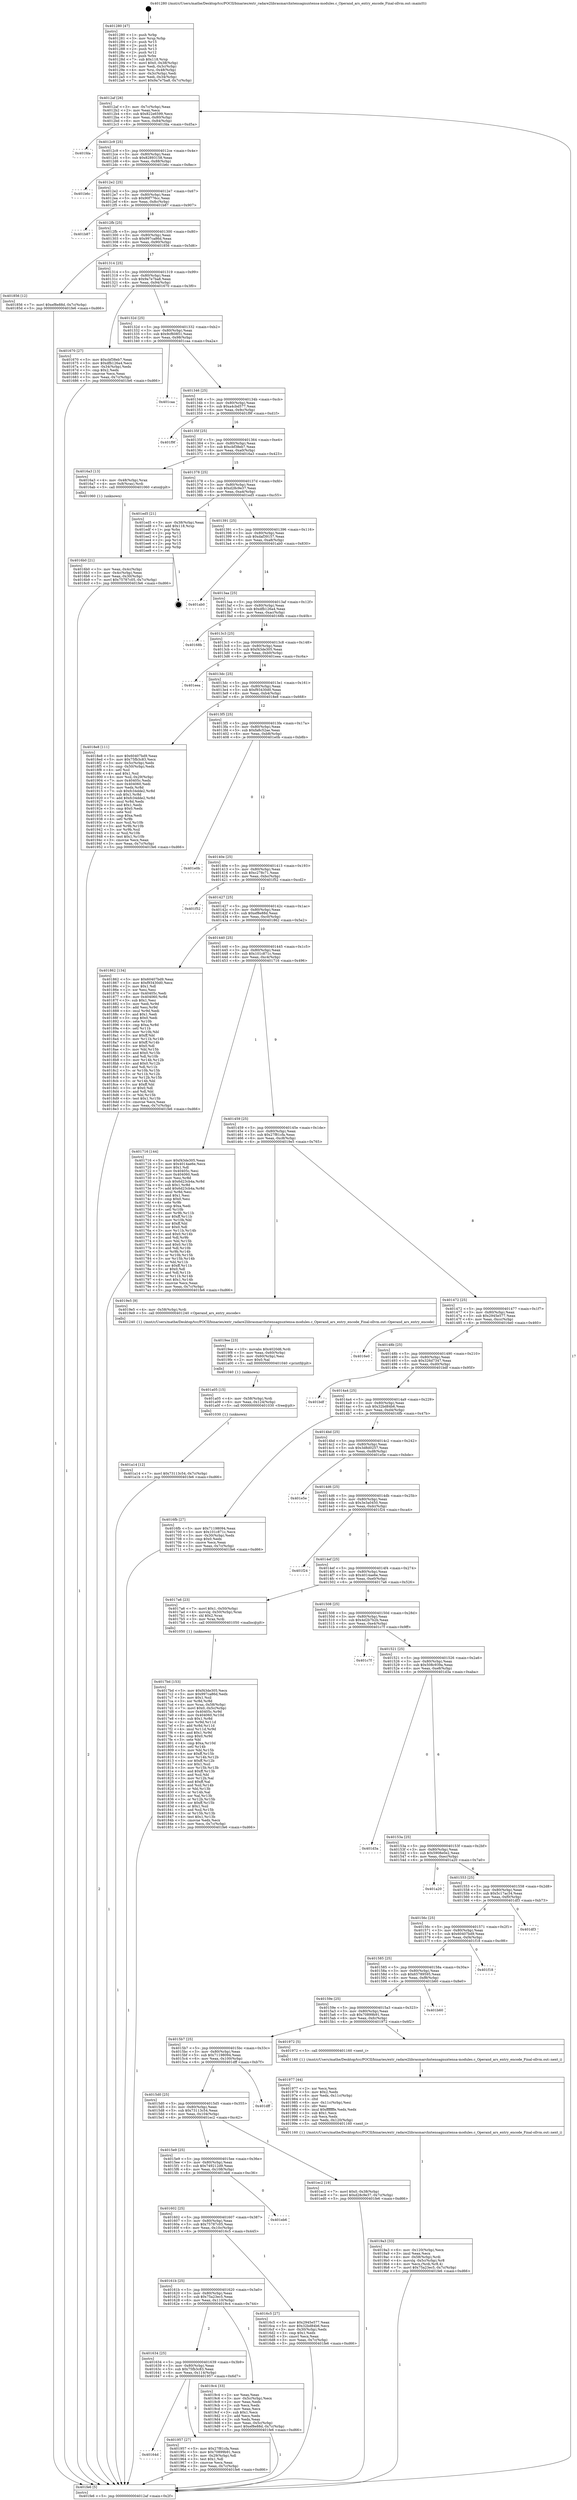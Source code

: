 digraph "0x401280" {
  label = "0x401280 (/mnt/c/Users/mathe/Desktop/tcc/POCII/binaries/extr_radare2librasmarchxtensagnuxtensa-modules.c_Operand_ars_entry_encode_Final-ollvm.out::main(0))"
  labelloc = "t"
  node[shape=record]

  Entry [label="",width=0.3,height=0.3,shape=circle,fillcolor=black,style=filled]
  "0x4012af" [label="{
     0x4012af [26]\l
     | [instrs]\l
     &nbsp;&nbsp;0x4012af \<+3\>: mov -0x7c(%rbp),%eax\l
     &nbsp;&nbsp;0x4012b2 \<+2\>: mov %eax,%ecx\l
     &nbsp;&nbsp;0x4012b4 \<+6\>: sub $0x822e6599,%ecx\l
     &nbsp;&nbsp;0x4012ba \<+3\>: mov %eax,-0x80(%rbp)\l
     &nbsp;&nbsp;0x4012bd \<+6\>: mov %ecx,-0x84(%rbp)\l
     &nbsp;&nbsp;0x4012c3 \<+6\>: je 0000000000401fda \<main+0xd5a\>\l
  }"]
  "0x401fda" [label="{
     0x401fda\l
  }", style=dashed]
  "0x4012c9" [label="{
     0x4012c9 [25]\l
     | [instrs]\l
     &nbsp;&nbsp;0x4012c9 \<+5\>: jmp 00000000004012ce \<main+0x4e\>\l
     &nbsp;&nbsp;0x4012ce \<+3\>: mov -0x80(%rbp),%eax\l
     &nbsp;&nbsp;0x4012d1 \<+5\>: sub $0x82893158,%eax\l
     &nbsp;&nbsp;0x4012d6 \<+6\>: mov %eax,-0x88(%rbp)\l
     &nbsp;&nbsp;0x4012dc \<+6\>: je 0000000000401b6c \<main+0x8ec\>\l
  }"]
  Exit [label="",width=0.3,height=0.3,shape=circle,fillcolor=black,style=filled,peripheries=2]
  "0x401b6c" [label="{
     0x401b6c\l
  }", style=dashed]
  "0x4012e2" [label="{
     0x4012e2 [25]\l
     | [instrs]\l
     &nbsp;&nbsp;0x4012e2 \<+5\>: jmp 00000000004012e7 \<main+0x67\>\l
     &nbsp;&nbsp;0x4012e7 \<+3\>: mov -0x80(%rbp),%eax\l
     &nbsp;&nbsp;0x4012ea \<+5\>: sub $0x90f776cc,%eax\l
     &nbsp;&nbsp;0x4012ef \<+6\>: mov %eax,-0x8c(%rbp)\l
     &nbsp;&nbsp;0x4012f5 \<+6\>: je 0000000000401b87 \<main+0x907\>\l
  }"]
  "0x401a14" [label="{
     0x401a14 [12]\l
     | [instrs]\l
     &nbsp;&nbsp;0x401a14 \<+7\>: movl $0x73113c54,-0x7c(%rbp)\l
     &nbsp;&nbsp;0x401a1b \<+5\>: jmp 0000000000401fe6 \<main+0xd66\>\l
  }"]
  "0x401b87" [label="{
     0x401b87\l
  }", style=dashed]
  "0x4012fb" [label="{
     0x4012fb [25]\l
     | [instrs]\l
     &nbsp;&nbsp;0x4012fb \<+5\>: jmp 0000000000401300 \<main+0x80\>\l
     &nbsp;&nbsp;0x401300 \<+3\>: mov -0x80(%rbp),%eax\l
     &nbsp;&nbsp;0x401303 \<+5\>: sub $0x997ca86d,%eax\l
     &nbsp;&nbsp;0x401308 \<+6\>: mov %eax,-0x90(%rbp)\l
     &nbsp;&nbsp;0x40130e \<+6\>: je 0000000000401856 \<main+0x5d6\>\l
  }"]
  "0x401a05" [label="{
     0x401a05 [15]\l
     | [instrs]\l
     &nbsp;&nbsp;0x401a05 \<+4\>: mov -0x58(%rbp),%rdi\l
     &nbsp;&nbsp;0x401a09 \<+6\>: mov %eax,-0x124(%rbp)\l
     &nbsp;&nbsp;0x401a0f \<+5\>: call 0000000000401030 \<free@plt\>\l
     | [calls]\l
     &nbsp;&nbsp;0x401030 \{1\} (unknown)\l
  }"]
  "0x401856" [label="{
     0x401856 [12]\l
     | [instrs]\l
     &nbsp;&nbsp;0x401856 \<+7\>: movl $0xef8e88d,-0x7c(%rbp)\l
     &nbsp;&nbsp;0x40185d \<+5\>: jmp 0000000000401fe6 \<main+0xd66\>\l
  }"]
  "0x401314" [label="{
     0x401314 [25]\l
     | [instrs]\l
     &nbsp;&nbsp;0x401314 \<+5\>: jmp 0000000000401319 \<main+0x99\>\l
     &nbsp;&nbsp;0x401319 \<+3\>: mov -0x80(%rbp),%eax\l
     &nbsp;&nbsp;0x40131c \<+5\>: sub $0x9a7e7ba8,%eax\l
     &nbsp;&nbsp;0x401321 \<+6\>: mov %eax,-0x94(%rbp)\l
     &nbsp;&nbsp;0x401327 \<+6\>: je 0000000000401670 \<main+0x3f0\>\l
  }"]
  "0x4019ee" [label="{
     0x4019ee [23]\l
     | [instrs]\l
     &nbsp;&nbsp;0x4019ee \<+10\>: movabs $0x4020d6,%rdi\l
     &nbsp;&nbsp;0x4019f8 \<+3\>: mov %eax,-0x60(%rbp)\l
     &nbsp;&nbsp;0x4019fb \<+3\>: mov -0x60(%rbp),%esi\l
     &nbsp;&nbsp;0x4019fe \<+2\>: mov $0x0,%al\l
     &nbsp;&nbsp;0x401a00 \<+5\>: call 0000000000401040 \<printf@plt\>\l
     | [calls]\l
     &nbsp;&nbsp;0x401040 \{1\} (unknown)\l
  }"]
  "0x401670" [label="{
     0x401670 [27]\l
     | [instrs]\l
     &nbsp;&nbsp;0x401670 \<+5\>: mov $0xcbf38eb7,%eax\l
     &nbsp;&nbsp;0x401675 \<+5\>: mov $0xdfb126a4,%ecx\l
     &nbsp;&nbsp;0x40167a \<+3\>: mov -0x34(%rbp),%edx\l
     &nbsp;&nbsp;0x40167d \<+3\>: cmp $0x2,%edx\l
     &nbsp;&nbsp;0x401680 \<+3\>: cmovne %ecx,%eax\l
     &nbsp;&nbsp;0x401683 \<+3\>: mov %eax,-0x7c(%rbp)\l
     &nbsp;&nbsp;0x401686 \<+5\>: jmp 0000000000401fe6 \<main+0xd66\>\l
  }"]
  "0x40132d" [label="{
     0x40132d [25]\l
     | [instrs]\l
     &nbsp;&nbsp;0x40132d \<+5\>: jmp 0000000000401332 \<main+0xb2\>\l
     &nbsp;&nbsp;0x401332 \<+3\>: mov -0x80(%rbp),%eax\l
     &nbsp;&nbsp;0x401335 \<+5\>: sub $0x9cf60851,%eax\l
     &nbsp;&nbsp;0x40133a \<+6\>: mov %eax,-0x98(%rbp)\l
     &nbsp;&nbsp;0x401340 \<+6\>: je 0000000000401caa \<main+0xa2a\>\l
  }"]
  "0x401fe6" [label="{
     0x401fe6 [5]\l
     | [instrs]\l
     &nbsp;&nbsp;0x401fe6 \<+5\>: jmp 00000000004012af \<main+0x2f\>\l
  }"]
  "0x401280" [label="{
     0x401280 [47]\l
     | [instrs]\l
     &nbsp;&nbsp;0x401280 \<+1\>: push %rbp\l
     &nbsp;&nbsp;0x401281 \<+3\>: mov %rsp,%rbp\l
     &nbsp;&nbsp;0x401284 \<+2\>: push %r15\l
     &nbsp;&nbsp;0x401286 \<+2\>: push %r14\l
     &nbsp;&nbsp;0x401288 \<+2\>: push %r13\l
     &nbsp;&nbsp;0x40128a \<+2\>: push %r12\l
     &nbsp;&nbsp;0x40128c \<+1\>: push %rbx\l
     &nbsp;&nbsp;0x40128d \<+7\>: sub $0x118,%rsp\l
     &nbsp;&nbsp;0x401294 \<+7\>: movl $0x0,-0x38(%rbp)\l
     &nbsp;&nbsp;0x40129b \<+3\>: mov %edi,-0x3c(%rbp)\l
     &nbsp;&nbsp;0x40129e \<+4\>: mov %rsi,-0x48(%rbp)\l
     &nbsp;&nbsp;0x4012a2 \<+3\>: mov -0x3c(%rbp),%edi\l
     &nbsp;&nbsp;0x4012a5 \<+3\>: mov %edi,-0x34(%rbp)\l
     &nbsp;&nbsp;0x4012a8 \<+7\>: movl $0x9a7e7ba8,-0x7c(%rbp)\l
  }"]
  "0x4019a3" [label="{
     0x4019a3 [33]\l
     | [instrs]\l
     &nbsp;&nbsp;0x4019a3 \<+6\>: mov -0x120(%rbp),%ecx\l
     &nbsp;&nbsp;0x4019a9 \<+3\>: imul %eax,%ecx\l
     &nbsp;&nbsp;0x4019ac \<+4\>: mov -0x58(%rbp),%rdi\l
     &nbsp;&nbsp;0x4019b0 \<+4\>: movslq -0x5c(%rbp),%r8\l
     &nbsp;&nbsp;0x4019b4 \<+4\>: mov %ecx,(%rdi,%r8,4)\l
     &nbsp;&nbsp;0x4019b8 \<+7\>: movl $0x75a23ec5,-0x7c(%rbp)\l
     &nbsp;&nbsp;0x4019bf \<+5\>: jmp 0000000000401fe6 \<main+0xd66\>\l
  }"]
  "0x401caa" [label="{
     0x401caa\l
  }", style=dashed]
  "0x401346" [label="{
     0x401346 [25]\l
     | [instrs]\l
     &nbsp;&nbsp;0x401346 \<+5\>: jmp 000000000040134b \<main+0xcb\>\l
     &nbsp;&nbsp;0x40134b \<+3\>: mov -0x80(%rbp),%eax\l
     &nbsp;&nbsp;0x40134e \<+5\>: sub $0xa4cbd577,%eax\l
     &nbsp;&nbsp;0x401353 \<+6\>: mov %eax,-0x9c(%rbp)\l
     &nbsp;&nbsp;0x401359 \<+6\>: je 0000000000401f9f \<main+0xd1f\>\l
  }"]
  "0x401977" [label="{
     0x401977 [44]\l
     | [instrs]\l
     &nbsp;&nbsp;0x401977 \<+2\>: xor %ecx,%ecx\l
     &nbsp;&nbsp;0x401979 \<+5\>: mov $0x2,%edx\l
     &nbsp;&nbsp;0x40197e \<+6\>: mov %edx,-0x11c(%rbp)\l
     &nbsp;&nbsp;0x401984 \<+1\>: cltd\l
     &nbsp;&nbsp;0x401985 \<+6\>: mov -0x11c(%rbp),%esi\l
     &nbsp;&nbsp;0x40198b \<+2\>: idiv %esi\l
     &nbsp;&nbsp;0x40198d \<+6\>: imul $0xfffffffe,%edx,%edx\l
     &nbsp;&nbsp;0x401993 \<+3\>: sub $0x1,%ecx\l
     &nbsp;&nbsp;0x401996 \<+2\>: sub %ecx,%edx\l
     &nbsp;&nbsp;0x401998 \<+6\>: mov %edx,-0x120(%rbp)\l
     &nbsp;&nbsp;0x40199e \<+5\>: call 0000000000401160 \<next_i\>\l
     | [calls]\l
     &nbsp;&nbsp;0x401160 \{1\} (/mnt/c/Users/mathe/Desktop/tcc/POCII/binaries/extr_radare2librasmarchxtensagnuxtensa-modules.c_Operand_ars_entry_encode_Final-ollvm.out::next_i)\l
  }"]
  "0x401f9f" [label="{
     0x401f9f\l
  }", style=dashed]
  "0x40135f" [label="{
     0x40135f [25]\l
     | [instrs]\l
     &nbsp;&nbsp;0x40135f \<+5\>: jmp 0000000000401364 \<main+0xe4\>\l
     &nbsp;&nbsp;0x401364 \<+3\>: mov -0x80(%rbp),%eax\l
     &nbsp;&nbsp;0x401367 \<+5\>: sub $0xcbf38eb7,%eax\l
     &nbsp;&nbsp;0x40136c \<+6\>: mov %eax,-0xa0(%rbp)\l
     &nbsp;&nbsp;0x401372 \<+6\>: je 00000000004016a3 \<main+0x423\>\l
  }"]
  "0x40164d" [label="{
     0x40164d\l
  }", style=dashed]
  "0x4016a3" [label="{
     0x4016a3 [13]\l
     | [instrs]\l
     &nbsp;&nbsp;0x4016a3 \<+4\>: mov -0x48(%rbp),%rax\l
     &nbsp;&nbsp;0x4016a7 \<+4\>: mov 0x8(%rax),%rdi\l
     &nbsp;&nbsp;0x4016ab \<+5\>: call 0000000000401060 \<atoi@plt\>\l
     | [calls]\l
     &nbsp;&nbsp;0x401060 \{1\} (unknown)\l
  }"]
  "0x401378" [label="{
     0x401378 [25]\l
     | [instrs]\l
     &nbsp;&nbsp;0x401378 \<+5\>: jmp 000000000040137d \<main+0xfd\>\l
     &nbsp;&nbsp;0x40137d \<+3\>: mov -0x80(%rbp),%eax\l
     &nbsp;&nbsp;0x401380 \<+5\>: sub $0xd28c9e37,%eax\l
     &nbsp;&nbsp;0x401385 \<+6\>: mov %eax,-0xa4(%rbp)\l
     &nbsp;&nbsp;0x40138b \<+6\>: je 0000000000401ed5 \<main+0xc55\>\l
  }"]
  "0x4016b0" [label="{
     0x4016b0 [21]\l
     | [instrs]\l
     &nbsp;&nbsp;0x4016b0 \<+3\>: mov %eax,-0x4c(%rbp)\l
     &nbsp;&nbsp;0x4016b3 \<+3\>: mov -0x4c(%rbp),%eax\l
     &nbsp;&nbsp;0x4016b6 \<+3\>: mov %eax,-0x30(%rbp)\l
     &nbsp;&nbsp;0x4016b9 \<+7\>: movl $0x75787c05,-0x7c(%rbp)\l
     &nbsp;&nbsp;0x4016c0 \<+5\>: jmp 0000000000401fe6 \<main+0xd66\>\l
  }"]
  "0x401957" [label="{
     0x401957 [27]\l
     | [instrs]\l
     &nbsp;&nbsp;0x401957 \<+5\>: mov $0x27f81cfa,%eax\l
     &nbsp;&nbsp;0x40195c \<+5\>: mov $0x70899b91,%ecx\l
     &nbsp;&nbsp;0x401961 \<+3\>: mov -0x29(%rbp),%dl\l
     &nbsp;&nbsp;0x401964 \<+3\>: test $0x1,%dl\l
     &nbsp;&nbsp;0x401967 \<+3\>: cmovne %ecx,%eax\l
     &nbsp;&nbsp;0x40196a \<+3\>: mov %eax,-0x7c(%rbp)\l
     &nbsp;&nbsp;0x40196d \<+5\>: jmp 0000000000401fe6 \<main+0xd66\>\l
  }"]
  "0x401ed5" [label="{
     0x401ed5 [21]\l
     | [instrs]\l
     &nbsp;&nbsp;0x401ed5 \<+3\>: mov -0x38(%rbp),%eax\l
     &nbsp;&nbsp;0x401ed8 \<+7\>: add $0x118,%rsp\l
     &nbsp;&nbsp;0x401edf \<+1\>: pop %rbx\l
     &nbsp;&nbsp;0x401ee0 \<+2\>: pop %r12\l
     &nbsp;&nbsp;0x401ee2 \<+2\>: pop %r13\l
     &nbsp;&nbsp;0x401ee4 \<+2\>: pop %r14\l
     &nbsp;&nbsp;0x401ee6 \<+2\>: pop %r15\l
     &nbsp;&nbsp;0x401ee8 \<+1\>: pop %rbp\l
     &nbsp;&nbsp;0x401ee9 \<+1\>: ret\l
  }"]
  "0x401391" [label="{
     0x401391 [25]\l
     | [instrs]\l
     &nbsp;&nbsp;0x401391 \<+5\>: jmp 0000000000401396 \<main+0x116\>\l
     &nbsp;&nbsp;0x401396 \<+3\>: mov -0x80(%rbp),%eax\l
     &nbsp;&nbsp;0x401399 \<+5\>: sub $0xdaf39157,%eax\l
     &nbsp;&nbsp;0x40139e \<+6\>: mov %eax,-0xa8(%rbp)\l
     &nbsp;&nbsp;0x4013a4 \<+6\>: je 0000000000401ab0 \<main+0x830\>\l
  }"]
  "0x401634" [label="{
     0x401634 [25]\l
     | [instrs]\l
     &nbsp;&nbsp;0x401634 \<+5\>: jmp 0000000000401639 \<main+0x3b9\>\l
     &nbsp;&nbsp;0x401639 \<+3\>: mov -0x80(%rbp),%eax\l
     &nbsp;&nbsp;0x40163c \<+5\>: sub $0x75fb3c83,%eax\l
     &nbsp;&nbsp;0x401641 \<+6\>: mov %eax,-0x114(%rbp)\l
     &nbsp;&nbsp;0x401647 \<+6\>: je 0000000000401957 \<main+0x6d7\>\l
  }"]
  "0x401ab0" [label="{
     0x401ab0\l
  }", style=dashed]
  "0x4013aa" [label="{
     0x4013aa [25]\l
     | [instrs]\l
     &nbsp;&nbsp;0x4013aa \<+5\>: jmp 00000000004013af \<main+0x12f\>\l
     &nbsp;&nbsp;0x4013af \<+3\>: mov -0x80(%rbp),%eax\l
     &nbsp;&nbsp;0x4013b2 \<+5\>: sub $0xdfb126a4,%eax\l
     &nbsp;&nbsp;0x4013b7 \<+6\>: mov %eax,-0xac(%rbp)\l
     &nbsp;&nbsp;0x4013bd \<+6\>: je 000000000040168b \<main+0x40b\>\l
  }"]
  "0x4019c4" [label="{
     0x4019c4 [33]\l
     | [instrs]\l
     &nbsp;&nbsp;0x4019c4 \<+2\>: xor %eax,%eax\l
     &nbsp;&nbsp;0x4019c6 \<+3\>: mov -0x5c(%rbp),%ecx\l
     &nbsp;&nbsp;0x4019c9 \<+2\>: mov %eax,%edx\l
     &nbsp;&nbsp;0x4019cb \<+2\>: sub %ecx,%edx\l
     &nbsp;&nbsp;0x4019cd \<+2\>: mov %eax,%ecx\l
     &nbsp;&nbsp;0x4019cf \<+3\>: sub $0x1,%ecx\l
     &nbsp;&nbsp;0x4019d2 \<+2\>: add %ecx,%edx\l
     &nbsp;&nbsp;0x4019d4 \<+2\>: sub %edx,%eax\l
     &nbsp;&nbsp;0x4019d6 \<+3\>: mov %eax,-0x5c(%rbp)\l
     &nbsp;&nbsp;0x4019d9 \<+7\>: movl $0xef8e88d,-0x7c(%rbp)\l
     &nbsp;&nbsp;0x4019e0 \<+5\>: jmp 0000000000401fe6 \<main+0xd66\>\l
  }"]
  "0x40168b" [label="{
     0x40168b\l
  }", style=dashed]
  "0x4013c3" [label="{
     0x4013c3 [25]\l
     | [instrs]\l
     &nbsp;&nbsp;0x4013c3 \<+5\>: jmp 00000000004013c8 \<main+0x148\>\l
     &nbsp;&nbsp;0x4013c8 \<+3\>: mov -0x80(%rbp),%eax\l
     &nbsp;&nbsp;0x4013cb \<+5\>: sub $0xf43de305,%eax\l
     &nbsp;&nbsp;0x4013d0 \<+6\>: mov %eax,-0xb0(%rbp)\l
     &nbsp;&nbsp;0x4013d6 \<+6\>: je 0000000000401eea \<main+0xc6a\>\l
  }"]
  "0x4017bd" [label="{
     0x4017bd [153]\l
     | [instrs]\l
     &nbsp;&nbsp;0x4017bd \<+5\>: mov $0xf43de305,%ecx\l
     &nbsp;&nbsp;0x4017c2 \<+5\>: mov $0x997ca86d,%edx\l
     &nbsp;&nbsp;0x4017c7 \<+3\>: mov $0x1,%sil\l
     &nbsp;&nbsp;0x4017ca \<+3\>: xor %r8d,%r8d\l
     &nbsp;&nbsp;0x4017cd \<+4\>: mov %rax,-0x58(%rbp)\l
     &nbsp;&nbsp;0x4017d1 \<+7\>: movl $0x0,-0x5c(%rbp)\l
     &nbsp;&nbsp;0x4017d8 \<+8\>: mov 0x40405c,%r9d\l
     &nbsp;&nbsp;0x4017e0 \<+8\>: mov 0x404060,%r10d\l
     &nbsp;&nbsp;0x4017e8 \<+4\>: sub $0x1,%r8d\l
     &nbsp;&nbsp;0x4017ec \<+3\>: mov %r9d,%r11d\l
     &nbsp;&nbsp;0x4017ef \<+3\>: add %r8d,%r11d\l
     &nbsp;&nbsp;0x4017f2 \<+4\>: imul %r11d,%r9d\l
     &nbsp;&nbsp;0x4017f6 \<+4\>: and $0x1,%r9d\l
     &nbsp;&nbsp;0x4017fa \<+4\>: cmp $0x0,%r9d\l
     &nbsp;&nbsp;0x4017fe \<+3\>: sete %bl\l
     &nbsp;&nbsp;0x401801 \<+4\>: cmp $0xa,%r10d\l
     &nbsp;&nbsp;0x401805 \<+4\>: setl %r14b\l
     &nbsp;&nbsp;0x401809 \<+3\>: mov %bl,%r15b\l
     &nbsp;&nbsp;0x40180c \<+4\>: xor $0xff,%r15b\l
     &nbsp;&nbsp;0x401810 \<+3\>: mov %r14b,%r12b\l
     &nbsp;&nbsp;0x401813 \<+4\>: xor $0xff,%r12b\l
     &nbsp;&nbsp;0x401817 \<+4\>: xor $0x1,%sil\l
     &nbsp;&nbsp;0x40181b \<+3\>: mov %r15b,%r13b\l
     &nbsp;&nbsp;0x40181e \<+4\>: and $0xff,%r13b\l
     &nbsp;&nbsp;0x401822 \<+3\>: and %sil,%bl\l
     &nbsp;&nbsp;0x401825 \<+3\>: mov %r12b,%al\l
     &nbsp;&nbsp;0x401828 \<+2\>: and $0xff,%al\l
     &nbsp;&nbsp;0x40182a \<+3\>: and %sil,%r14b\l
     &nbsp;&nbsp;0x40182d \<+3\>: or %bl,%r13b\l
     &nbsp;&nbsp;0x401830 \<+3\>: or %r14b,%al\l
     &nbsp;&nbsp;0x401833 \<+3\>: xor %al,%r13b\l
     &nbsp;&nbsp;0x401836 \<+3\>: or %r12b,%r15b\l
     &nbsp;&nbsp;0x401839 \<+4\>: xor $0xff,%r15b\l
     &nbsp;&nbsp;0x40183d \<+4\>: or $0x1,%sil\l
     &nbsp;&nbsp;0x401841 \<+3\>: and %sil,%r15b\l
     &nbsp;&nbsp;0x401844 \<+3\>: or %r15b,%r13b\l
     &nbsp;&nbsp;0x401847 \<+4\>: test $0x1,%r13b\l
     &nbsp;&nbsp;0x40184b \<+3\>: cmovne %edx,%ecx\l
     &nbsp;&nbsp;0x40184e \<+3\>: mov %ecx,-0x7c(%rbp)\l
     &nbsp;&nbsp;0x401851 \<+5\>: jmp 0000000000401fe6 \<main+0xd66\>\l
  }"]
  "0x401eea" [label="{
     0x401eea\l
  }", style=dashed]
  "0x4013dc" [label="{
     0x4013dc [25]\l
     | [instrs]\l
     &nbsp;&nbsp;0x4013dc \<+5\>: jmp 00000000004013e1 \<main+0x161\>\l
     &nbsp;&nbsp;0x4013e1 \<+3\>: mov -0x80(%rbp),%eax\l
     &nbsp;&nbsp;0x4013e4 \<+5\>: sub $0xf93430d0,%eax\l
     &nbsp;&nbsp;0x4013e9 \<+6\>: mov %eax,-0xb4(%rbp)\l
     &nbsp;&nbsp;0x4013ef \<+6\>: je 00000000004018e8 \<main+0x668\>\l
  }"]
  "0x40161b" [label="{
     0x40161b [25]\l
     | [instrs]\l
     &nbsp;&nbsp;0x40161b \<+5\>: jmp 0000000000401620 \<main+0x3a0\>\l
     &nbsp;&nbsp;0x401620 \<+3\>: mov -0x80(%rbp),%eax\l
     &nbsp;&nbsp;0x401623 \<+5\>: sub $0x75a23ec5,%eax\l
     &nbsp;&nbsp;0x401628 \<+6\>: mov %eax,-0x110(%rbp)\l
     &nbsp;&nbsp;0x40162e \<+6\>: je 00000000004019c4 \<main+0x744\>\l
  }"]
  "0x4018e8" [label="{
     0x4018e8 [111]\l
     | [instrs]\l
     &nbsp;&nbsp;0x4018e8 \<+5\>: mov $0x60407bd9,%eax\l
     &nbsp;&nbsp;0x4018ed \<+5\>: mov $0x75fb3c83,%ecx\l
     &nbsp;&nbsp;0x4018f2 \<+3\>: mov -0x5c(%rbp),%edx\l
     &nbsp;&nbsp;0x4018f5 \<+3\>: cmp -0x50(%rbp),%edx\l
     &nbsp;&nbsp;0x4018f8 \<+4\>: setl %sil\l
     &nbsp;&nbsp;0x4018fc \<+4\>: and $0x1,%sil\l
     &nbsp;&nbsp;0x401900 \<+4\>: mov %sil,-0x29(%rbp)\l
     &nbsp;&nbsp;0x401904 \<+7\>: mov 0x40405c,%edx\l
     &nbsp;&nbsp;0x40190b \<+7\>: mov 0x404060,%edi\l
     &nbsp;&nbsp;0x401912 \<+3\>: mov %edx,%r8d\l
     &nbsp;&nbsp;0x401915 \<+7\>: sub $0xfc34dde2,%r8d\l
     &nbsp;&nbsp;0x40191c \<+4\>: sub $0x1,%r8d\l
     &nbsp;&nbsp;0x401920 \<+7\>: add $0xfc34dde2,%r8d\l
     &nbsp;&nbsp;0x401927 \<+4\>: imul %r8d,%edx\l
     &nbsp;&nbsp;0x40192b \<+3\>: and $0x1,%edx\l
     &nbsp;&nbsp;0x40192e \<+3\>: cmp $0x0,%edx\l
     &nbsp;&nbsp;0x401931 \<+4\>: sete %sil\l
     &nbsp;&nbsp;0x401935 \<+3\>: cmp $0xa,%edi\l
     &nbsp;&nbsp;0x401938 \<+4\>: setl %r9b\l
     &nbsp;&nbsp;0x40193c \<+3\>: mov %sil,%r10b\l
     &nbsp;&nbsp;0x40193f \<+3\>: and %r9b,%r10b\l
     &nbsp;&nbsp;0x401942 \<+3\>: xor %r9b,%sil\l
     &nbsp;&nbsp;0x401945 \<+3\>: or %sil,%r10b\l
     &nbsp;&nbsp;0x401948 \<+4\>: test $0x1,%r10b\l
     &nbsp;&nbsp;0x40194c \<+3\>: cmovne %ecx,%eax\l
     &nbsp;&nbsp;0x40194f \<+3\>: mov %eax,-0x7c(%rbp)\l
     &nbsp;&nbsp;0x401952 \<+5\>: jmp 0000000000401fe6 \<main+0xd66\>\l
  }"]
  "0x4013f5" [label="{
     0x4013f5 [25]\l
     | [instrs]\l
     &nbsp;&nbsp;0x4013f5 \<+5\>: jmp 00000000004013fa \<main+0x17a\>\l
     &nbsp;&nbsp;0x4013fa \<+3\>: mov -0x80(%rbp),%eax\l
     &nbsp;&nbsp;0x4013fd \<+5\>: sub $0xfa8c52ae,%eax\l
     &nbsp;&nbsp;0x401402 \<+6\>: mov %eax,-0xb8(%rbp)\l
     &nbsp;&nbsp;0x401408 \<+6\>: je 0000000000401e0b \<main+0xb8b\>\l
  }"]
  "0x4016c5" [label="{
     0x4016c5 [27]\l
     | [instrs]\l
     &nbsp;&nbsp;0x4016c5 \<+5\>: mov $0x2945e577,%eax\l
     &nbsp;&nbsp;0x4016ca \<+5\>: mov $0x32bd84b6,%ecx\l
     &nbsp;&nbsp;0x4016cf \<+3\>: mov -0x30(%rbp),%edx\l
     &nbsp;&nbsp;0x4016d2 \<+3\>: cmp $0x1,%edx\l
     &nbsp;&nbsp;0x4016d5 \<+3\>: cmovl %ecx,%eax\l
     &nbsp;&nbsp;0x4016d8 \<+3\>: mov %eax,-0x7c(%rbp)\l
     &nbsp;&nbsp;0x4016db \<+5\>: jmp 0000000000401fe6 \<main+0xd66\>\l
  }"]
  "0x401e0b" [label="{
     0x401e0b\l
  }", style=dashed]
  "0x40140e" [label="{
     0x40140e [25]\l
     | [instrs]\l
     &nbsp;&nbsp;0x40140e \<+5\>: jmp 0000000000401413 \<main+0x193\>\l
     &nbsp;&nbsp;0x401413 \<+3\>: mov -0x80(%rbp),%eax\l
     &nbsp;&nbsp;0x401416 \<+5\>: sub $0xc278c71,%eax\l
     &nbsp;&nbsp;0x40141b \<+6\>: mov %eax,-0xbc(%rbp)\l
     &nbsp;&nbsp;0x401421 \<+6\>: je 0000000000401f52 \<main+0xcd2\>\l
  }"]
  "0x401602" [label="{
     0x401602 [25]\l
     | [instrs]\l
     &nbsp;&nbsp;0x401602 \<+5\>: jmp 0000000000401607 \<main+0x387\>\l
     &nbsp;&nbsp;0x401607 \<+3\>: mov -0x80(%rbp),%eax\l
     &nbsp;&nbsp;0x40160a \<+5\>: sub $0x75787c05,%eax\l
     &nbsp;&nbsp;0x40160f \<+6\>: mov %eax,-0x10c(%rbp)\l
     &nbsp;&nbsp;0x401615 \<+6\>: je 00000000004016c5 \<main+0x445\>\l
  }"]
  "0x401f52" [label="{
     0x401f52\l
  }", style=dashed]
  "0x401427" [label="{
     0x401427 [25]\l
     | [instrs]\l
     &nbsp;&nbsp;0x401427 \<+5\>: jmp 000000000040142c \<main+0x1ac\>\l
     &nbsp;&nbsp;0x40142c \<+3\>: mov -0x80(%rbp),%eax\l
     &nbsp;&nbsp;0x40142f \<+5\>: sub $0xef8e88d,%eax\l
     &nbsp;&nbsp;0x401434 \<+6\>: mov %eax,-0xc0(%rbp)\l
     &nbsp;&nbsp;0x40143a \<+6\>: je 0000000000401862 \<main+0x5e2\>\l
  }"]
  "0x401eb6" [label="{
     0x401eb6\l
  }", style=dashed]
  "0x401862" [label="{
     0x401862 [134]\l
     | [instrs]\l
     &nbsp;&nbsp;0x401862 \<+5\>: mov $0x60407bd9,%eax\l
     &nbsp;&nbsp;0x401867 \<+5\>: mov $0xf93430d0,%ecx\l
     &nbsp;&nbsp;0x40186c \<+2\>: mov $0x1,%dl\l
     &nbsp;&nbsp;0x40186e \<+2\>: xor %esi,%esi\l
     &nbsp;&nbsp;0x401870 \<+7\>: mov 0x40405c,%edi\l
     &nbsp;&nbsp;0x401877 \<+8\>: mov 0x404060,%r8d\l
     &nbsp;&nbsp;0x40187f \<+3\>: sub $0x1,%esi\l
     &nbsp;&nbsp;0x401882 \<+3\>: mov %edi,%r9d\l
     &nbsp;&nbsp;0x401885 \<+3\>: add %esi,%r9d\l
     &nbsp;&nbsp;0x401888 \<+4\>: imul %r9d,%edi\l
     &nbsp;&nbsp;0x40188c \<+3\>: and $0x1,%edi\l
     &nbsp;&nbsp;0x40188f \<+3\>: cmp $0x0,%edi\l
     &nbsp;&nbsp;0x401892 \<+4\>: sete %r10b\l
     &nbsp;&nbsp;0x401896 \<+4\>: cmp $0xa,%r8d\l
     &nbsp;&nbsp;0x40189a \<+4\>: setl %r11b\l
     &nbsp;&nbsp;0x40189e \<+3\>: mov %r10b,%bl\l
     &nbsp;&nbsp;0x4018a1 \<+3\>: xor $0xff,%bl\l
     &nbsp;&nbsp;0x4018a4 \<+3\>: mov %r11b,%r14b\l
     &nbsp;&nbsp;0x4018a7 \<+4\>: xor $0xff,%r14b\l
     &nbsp;&nbsp;0x4018ab \<+3\>: xor $0x0,%dl\l
     &nbsp;&nbsp;0x4018ae \<+3\>: mov %bl,%r15b\l
     &nbsp;&nbsp;0x4018b1 \<+4\>: and $0x0,%r15b\l
     &nbsp;&nbsp;0x4018b5 \<+3\>: and %dl,%r10b\l
     &nbsp;&nbsp;0x4018b8 \<+3\>: mov %r14b,%r12b\l
     &nbsp;&nbsp;0x4018bb \<+4\>: and $0x0,%r12b\l
     &nbsp;&nbsp;0x4018bf \<+3\>: and %dl,%r11b\l
     &nbsp;&nbsp;0x4018c2 \<+3\>: or %r10b,%r15b\l
     &nbsp;&nbsp;0x4018c5 \<+3\>: or %r11b,%r12b\l
     &nbsp;&nbsp;0x4018c8 \<+3\>: xor %r12b,%r15b\l
     &nbsp;&nbsp;0x4018cb \<+3\>: or %r14b,%bl\l
     &nbsp;&nbsp;0x4018ce \<+3\>: xor $0xff,%bl\l
     &nbsp;&nbsp;0x4018d1 \<+3\>: or $0x0,%dl\l
     &nbsp;&nbsp;0x4018d4 \<+2\>: and %dl,%bl\l
     &nbsp;&nbsp;0x4018d6 \<+3\>: or %bl,%r15b\l
     &nbsp;&nbsp;0x4018d9 \<+4\>: test $0x1,%r15b\l
     &nbsp;&nbsp;0x4018dd \<+3\>: cmovne %ecx,%eax\l
     &nbsp;&nbsp;0x4018e0 \<+3\>: mov %eax,-0x7c(%rbp)\l
     &nbsp;&nbsp;0x4018e3 \<+5\>: jmp 0000000000401fe6 \<main+0xd66\>\l
  }"]
  "0x401440" [label="{
     0x401440 [25]\l
     | [instrs]\l
     &nbsp;&nbsp;0x401440 \<+5\>: jmp 0000000000401445 \<main+0x1c5\>\l
     &nbsp;&nbsp;0x401445 \<+3\>: mov -0x80(%rbp),%eax\l
     &nbsp;&nbsp;0x401448 \<+5\>: sub $0x101c871c,%eax\l
     &nbsp;&nbsp;0x40144d \<+6\>: mov %eax,-0xc4(%rbp)\l
     &nbsp;&nbsp;0x401453 \<+6\>: je 0000000000401716 \<main+0x496\>\l
  }"]
  "0x4015e9" [label="{
     0x4015e9 [25]\l
     | [instrs]\l
     &nbsp;&nbsp;0x4015e9 \<+5\>: jmp 00000000004015ee \<main+0x36e\>\l
     &nbsp;&nbsp;0x4015ee \<+3\>: mov -0x80(%rbp),%eax\l
     &nbsp;&nbsp;0x4015f1 \<+5\>: sub $0x749212d9,%eax\l
     &nbsp;&nbsp;0x4015f6 \<+6\>: mov %eax,-0x108(%rbp)\l
     &nbsp;&nbsp;0x4015fc \<+6\>: je 0000000000401eb6 \<main+0xc36\>\l
  }"]
  "0x401716" [label="{
     0x401716 [144]\l
     | [instrs]\l
     &nbsp;&nbsp;0x401716 \<+5\>: mov $0xf43de305,%eax\l
     &nbsp;&nbsp;0x40171b \<+5\>: mov $0x4014ae6e,%ecx\l
     &nbsp;&nbsp;0x401720 \<+2\>: mov $0x1,%dl\l
     &nbsp;&nbsp;0x401722 \<+7\>: mov 0x40405c,%esi\l
     &nbsp;&nbsp;0x401729 \<+7\>: mov 0x404060,%edi\l
     &nbsp;&nbsp;0x401730 \<+3\>: mov %esi,%r8d\l
     &nbsp;&nbsp;0x401733 \<+7\>: sub $0x6d23cb4a,%r8d\l
     &nbsp;&nbsp;0x40173a \<+4\>: sub $0x1,%r8d\l
     &nbsp;&nbsp;0x40173e \<+7\>: add $0x6d23cb4a,%r8d\l
     &nbsp;&nbsp;0x401745 \<+4\>: imul %r8d,%esi\l
     &nbsp;&nbsp;0x401749 \<+3\>: and $0x1,%esi\l
     &nbsp;&nbsp;0x40174c \<+3\>: cmp $0x0,%esi\l
     &nbsp;&nbsp;0x40174f \<+4\>: sete %r9b\l
     &nbsp;&nbsp;0x401753 \<+3\>: cmp $0xa,%edi\l
     &nbsp;&nbsp;0x401756 \<+4\>: setl %r10b\l
     &nbsp;&nbsp;0x40175a \<+3\>: mov %r9b,%r11b\l
     &nbsp;&nbsp;0x40175d \<+4\>: xor $0xff,%r11b\l
     &nbsp;&nbsp;0x401761 \<+3\>: mov %r10b,%bl\l
     &nbsp;&nbsp;0x401764 \<+3\>: xor $0xff,%bl\l
     &nbsp;&nbsp;0x401767 \<+3\>: xor $0x0,%dl\l
     &nbsp;&nbsp;0x40176a \<+3\>: mov %r11b,%r14b\l
     &nbsp;&nbsp;0x40176d \<+4\>: and $0x0,%r14b\l
     &nbsp;&nbsp;0x401771 \<+3\>: and %dl,%r9b\l
     &nbsp;&nbsp;0x401774 \<+3\>: mov %bl,%r15b\l
     &nbsp;&nbsp;0x401777 \<+4\>: and $0x0,%r15b\l
     &nbsp;&nbsp;0x40177b \<+3\>: and %dl,%r10b\l
     &nbsp;&nbsp;0x40177e \<+3\>: or %r9b,%r14b\l
     &nbsp;&nbsp;0x401781 \<+3\>: or %r10b,%r15b\l
     &nbsp;&nbsp;0x401784 \<+3\>: xor %r15b,%r14b\l
     &nbsp;&nbsp;0x401787 \<+3\>: or %bl,%r11b\l
     &nbsp;&nbsp;0x40178a \<+4\>: xor $0xff,%r11b\l
     &nbsp;&nbsp;0x40178e \<+3\>: or $0x0,%dl\l
     &nbsp;&nbsp;0x401791 \<+3\>: and %dl,%r11b\l
     &nbsp;&nbsp;0x401794 \<+3\>: or %r11b,%r14b\l
     &nbsp;&nbsp;0x401797 \<+4\>: test $0x1,%r14b\l
     &nbsp;&nbsp;0x40179b \<+3\>: cmovne %ecx,%eax\l
     &nbsp;&nbsp;0x40179e \<+3\>: mov %eax,-0x7c(%rbp)\l
     &nbsp;&nbsp;0x4017a1 \<+5\>: jmp 0000000000401fe6 \<main+0xd66\>\l
  }"]
  "0x401459" [label="{
     0x401459 [25]\l
     | [instrs]\l
     &nbsp;&nbsp;0x401459 \<+5\>: jmp 000000000040145e \<main+0x1de\>\l
     &nbsp;&nbsp;0x40145e \<+3\>: mov -0x80(%rbp),%eax\l
     &nbsp;&nbsp;0x401461 \<+5\>: sub $0x27f81cfa,%eax\l
     &nbsp;&nbsp;0x401466 \<+6\>: mov %eax,-0xc8(%rbp)\l
     &nbsp;&nbsp;0x40146c \<+6\>: je 00000000004019e5 \<main+0x765\>\l
  }"]
  "0x401ec2" [label="{
     0x401ec2 [19]\l
     | [instrs]\l
     &nbsp;&nbsp;0x401ec2 \<+7\>: movl $0x0,-0x38(%rbp)\l
     &nbsp;&nbsp;0x401ec9 \<+7\>: movl $0xd28c9e37,-0x7c(%rbp)\l
     &nbsp;&nbsp;0x401ed0 \<+5\>: jmp 0000000000401fe6 \<main+0xd66\>\l
  }"]
  "0x4019e5" [label="{
     0x4019e5 [9]\l
     | [instrs]\l
     &nbsp;&nbsp;0x4019e5 \<+4\>: mov -0x58(%rbp),%rdi\l
     &nbsp;&nbsp;0x4019e9 \<+5\>: call 0000000000401240 \<Operand_ars_entry_encode\>\l
     | [calls]\l
     &nbsp;&nbsp;0x401240 \{1\} (/mnt/c/Users/mathe/Desktop/tcc/POCII/binaries/extr_radare2librasmarchxtensagnuxtensa-modules.c_Operand_ars_entry_encode_Final-ollvm.out::Operand_ars_entry_encode)\l
  }"]
  "0x401472" [label="{
     0x401472 [25]\l
     | [instrs]\l
     &nbsp;&nbsp;0x401472 \<+5\>: jmp 0000000000401477 \<main+0x1f7\>\l
     &nbsp;&nbsp;0x401477 \<+3\>: mov -0x80(%rbp),%eax\l
     &nbsp;&nbsp;0x40147a \<+5\>: sub $0x2945e577,%eax\l
     &nbsp;&nbsp;0x40147f \<+6\>: mov %eax,-0xcc(%rbp)\l
     &nbsp;&nbsp;0x401485 \<+6\>: je 00000000004016e0 \<main+0x460\>\l
  }"]
  "0x4015d0" [label="{
     0x4015d0 [25]\l
     | [instrs]\l
     &nbsp;&nbsp;0x4015d0 \<+5\>: jmp 00000000004015d5 \<main+0x355\>\l
     &nbsp;&nbsp;0x4015d5 \<+3\>: mov -0x80(%rbp),%eax\l
     &nbsp;&nbsp;0x4015d8 \<+5\>: sub $0x73113c54,%eax\l
     &nbsp;&nbsp;0x4015dd \<+6\>: mov %eax,-0x104(%rbp)\l
     &nbsp;&nbsp;0x4015e3 \<+6\>: je 0000000000401ec2 \<main+0xc42\>\l
  }"]
  "0x4016e0" [label="{
     0x4016e0\l
  }", style=dashed]
  "0x40148b" [label="{
     0x40148b [25]\l
     | [instrs]\l
     &nbsp;&nbsp;0x40148b \<+5\>: jmp 0000000000401490 \<main+0x210\>\l
     &nbsp;&nbsp;0x401490 \<+3\>: mov -0x80(%rbp),%eax\l
     &nbsp;&nbsp;0x401493 \<+5\>: sub $0x326d7347,%eax\l
     &nbsp;&nbsp;0x401498 \<+6\>: mov %eax,-0xd0(%rbp)\l
     &nbsp;&nbsp;0x40149e \<+6\>: je 0000000000401bdf \<main+0x95f\>\l
  }"]
  "0x401dff" [label="{
     0x401dff\l
  }", style=dashed]
  "0x401bdf" [label="{
     0x401bdf\l
  }", style=dashed]
  "0x4014a4" [label="{
     0x4014a4 [25]\l
     | [instrs]\l
     &nbsp;&nbsp;0x4014a4 \<+5\>: jmp 00000000004014a9 \<main+0x229\>\l
     &nbsp;&nbsp;0x4014a9 \<+3\>: mov -0x80(%rbp),%eax\l
     &nbsp;&nbsp;0x4014ac \<+5\>: sub $0x32bd84b6,%eax\l
     &nbsp;&nbsp;0x4014b1 \<+6\>: mov %eax,-0xd4(%rbp)\l
     &nbsp;&nbsp;0x4014b7 \<+6\>: je 00000000004016fb \<main+0x47b\>\l
  }"]
  "0x4015b7" [label="{
     0x4015b7 [25]\l
     | [instrs]\l
     &nbsp;&nbsp;0x4015b7 \<+5\>: jmp 00000000004015bc \<main+0x33c\>\l
     &nbsp;&nbsp;0x4015bc \<+3\>: mov -0x80(%rbp),%eax\l
     &nbsp;&nbsp;0x4015bf \<+5\>: sub $0x71198094,%eax\l
     &nbsp;&nbsp;0x4015c4 \<+6\>: mov %eax,-0x100(%rbp)\l
     &nbsp;&nbsp;0x4015ca \<+6\>: je 0000000000401dff \<main+0xb7f\>\l
  }"]
  "0x4016fb" [label="{
     0x4016fb [27]\l
     | [instrs]\l
     &nbsp;&nbsp;0x4016fb \<+5\>: mov $0x71198094,%eax\l
     &nbsp;&nbsp;0x401700 \<+5\>: mov $0x101c871c,%ecx\l
     &nbsp;&nbsp;0x401705 \<+3\>: mov -0x30(%rbp),%edx\l
     &nbsp;&nbsp;0x401708 \<+3\>: cmp $0x0,%edx\l
     &nbsp;&nbsp;0x40170b \<+3\>: cmove %ecx,%eax\l
     &nbsp;&nbsp;0x40170e \<+3\>: mov %eax,-0x7c(%rbp)\l
     &nbsp;&nbsp;0x401711 \<+5\>: jmp 0000000000401fe6 \<main+0xd66\>\l
  }"]
  "0x4014bd" [label="{
     0x4014bd [25]\l
     | [instrs]\l
     &nbsp;&nbsp;0x4014bd \<+5\>: jmp 00000000004014c2 \<main+0x242\>\l
     &nbsp;&nbsp;0x4014c2 \<+3\>: mov -0x80(%rbp),%eax\l
     &nbsp;&nbsp;0x4014c5 \<+5\>: sub $0x3d8d0257,%eax\l
     &nbsp;&nbsp;0x4014ca \<+6\>: mov %eax,-0xd8(%rbp)\l
     &nbsp;&nbsp;0x4014d0 \<+6\>: je 0000000000401e5e \<main+0xbde\>\l
  }"]
  "0x401972" [label="{
     0x401972 [5]\l
     | [instrs]\l
     &nbsp;&nbsp;0x401972 \<+5\>: call 0000000000401160 \<next_i\>\l
     | [calls]\l
     &nbsp;&nbsp;0x401160 \{1\} (/mnt/c/Users/mathe/Desktop/tcc/POCII/binaries/extr_radare2librasmarchxtensagnuxtensa-modules.c_Operand_ars_entry_encode_Final-ollvm.out::next_i)\l
  }"]
  "0x401e5e" [label="{
     0x401e5e\l
  }", style=dashed]
  "0x4014d6" [label="{
     0x4014d6 [25]\l
     | [instrs]\l
     &nbsp;&nbsp;0x4014d6 \<+5\>: jmp 00000000004014db \<main+0x25b\>\l
     &nbsp;&nbsp;0x4014db \<+3\>: mov -0x80(%rbp),%eax\l
     &nbsp;&nbsp;0x4014de \<+5\>: sub $0x3e3a0450,%eax\l
     &nbsp;&nbsp;0x4014e3 \<+6\>: mov %eax,-0xdc(%rbp)\l
     &nbsp;&nbsp;0x4014e9 \<+6\>: je 0000000000401f24 \<main+0xca4\>\l
  }"]
  "0x40159e" [label="{
     0x40159e [25]\l
     | [instrs]\l
     &nbsp;&nbsp;0x40159e \<+5\>: jmp 00000000004015a3 \<main+0x323\>\l
     &nbsp;&nbsp;0x4015a3 \<+3\>: mov -0x80(%rbp),%eax\l
     &nbsp;&nbsp;0x4015a6 \<+5\>: sub $0x70899b91,%eax\l
     &nbsp;&nbsp;0x4015ab \<+6\>: mov %eax,-0xfc(%rbp)\l
     &nbsp;&nbsp;0x4015b1 \<+6\>: je 0000000000401972 \<main+0x6f2\>\l
  }"]
  "0x401f24" [label="{
     0x401f24\l
  }", style=dashed]
  "0x4014ef" [label="{
     0x4014ef [25]\l
     | [instrs]\l
     &nbsp;&nbsp;0x4014ef \<+5\>: jmp 00000000004014f4 \<main+0x274\>\l
     &nbsp;&nbsp;0x4014f4 \<+3\>: mov -0x80(%rbp),%eax\l
     &nbsp;&nbsp;0x4014f7 \<+5\>: sub $0x4014ae6e,%eax\l
     &nbsp;&nbsp;0x4014fc \<+6\>: mov %eax,-0xe0(%rbp)\l
     &nbsp;&nbsp;0x401502 \<+6\>: je 00000000004017a6 \<main+0x526\>\l
  }"]
  "0x401b60" [label="{
     0x401b60\l
  }", style=dashed]
  "0x4017a6" [label="{
     0x4017a6 [23]\l
     | [instrs]\l
     &nbsp;&nbsp;0x4017a6 \<+7\>: movl $0x1,-0x50(%rbp)\l
     &nbsp;&nbsp;0x4017ad \<+4\>: movslq -0x50(%rbp),%rax\l
     &nbsp;&nbsp;0x4017b1 \<+4\>: shl $0x2,%rax\l
     &nbsp;&nbsp;0x4017b5 \<+3\>: mov %rax,%rdi\l
     &nbsp;&nbsp;0x4017b8 \<+5\>: call 0000000000401050 \<malloc@plt\>\l
     | [calls]\l
     &nbsp;&nbsp;0x401050 \{1\} (unknown)\l
  }"]
  "0x401508" [label="{
     0x401508 [25]\l
     | [instrs]\l
     &nbsp;&nbsp;0x401508 \<+5\>: jmp 000000000040150d \<main+0x28d\>\l
     &nbsp;&nbsp;0x40150d \<+3\>: mov -0x80(%rbp),%eax\l
     &nbsp;&nbsp;0x401510 \<+5\>: sub $0x4d2b7b2b,%eax\l
     &nbsp;&nbsp;0x401515 \<+6\>: mov %eax,-0xe4(%rbp)\l
     &nbsp;&nbsp;0x40151b \<+6\>: je 0000000000401c7f \<main+0x9ff\>\l
  }"]
  "0x401585" [label="{
     0x401585 [25]\l
     | [instrs]\l
     &nbsp;&nbsp;0x401585 \<+5\>: jmp 000000000040158a \<main+0x30a\>\l
     &nbsp;&nbsp;0x40158a \<+3\>: mov -0x80(%rbp),%eax\l
     &nbsp;&nbsp;0x40158d \<+5\>: sub $0x65789595,%eax\l
     &nbsp;&nbsp;0x401592 \<+6\>: mov %eax,-0xf8(%rbp)\l
     &nbsp;&nbsp;0x401598 \<+6\>: je 0000000000401b60 \<main+0x8e0\>\l
  }"]
  "0x401c7f" [label="{
     0x401c7f\l
  }", style=dashed]
  "0x401521" [label="{
     0x401521 [25]\l
     | [instrs]\l
     &nbsp;&nbsp;0x401521 \<+5\>: jmp 0000000000401526 \<main+0x2a6\>\l
     &nbsp;&nbsp;0x401526 \<+3\>: mov -0x80(%rbp),%eax\l
     &nbsp;&nbsp;0x401529 \<+5\>: sub $0x508c939a,%eax\l
     &nbsp;&nbsp;0x40152e \<+6\>: mov %eax,-0xe8(%rbp)\l
     &nbsp;&nbsp;0x401534 \<+6\>: je 0000000000401d3a \<main+0xaba\>\l
  }"]
  "0x401f18" [label="{
     0x401f18\l
  }", style=dashed]
  "0x401d3a" [label="{
     0x401d3a\l
  }", style=dashed]
  "0x40153a" [label="{
     0x40153a [25]\l
     | [instrs]\l
     &nbsp;&nbsp;0x40153a \<+5\>: jmp 000000000040153f \<main+0x2bf\>\l
     &nbsp;&nbsp;0x40153f \<+3\>: mov -0x80(%rbp),%eax\l
     &nbsp;&nbsp;0x401542 \<+5\>: sub $0x5908e0e2,%eax\l
     &nbsp;&nbsp;0x401547 \<+6\>: mov %eax,-0xec(%rbp)\l
     &nbsp;&nbsp;0x40154d \<+6\>: je 0000000000401a20 \<main+0x7a0\>\l
  }"]
  "0x40156c" [label="{
     0x40156c [25]\l
     | [instrs]\l
     &nbsp;&nbsp;0x40156c \<+5\>: jmp 0000000000401571 \<main+0x2f1\>\l
     &nbsp;&nbsp;0x401571 \<+3\>: mov -0x80(%rbp),%eax\l
     &nbsp;&nbsp;0x401574 \<+5\>: sub $0x60407bd9,%eax\l
     &nbsp;&nbsp;0x401579 \<+6\>: mov %eax,-0xf4(%rbp)\l
     &nbsp;&nbsp;0x40157f \<+6\>: je 0000000000401f18 \<main+0xc98\>\l
  }"]
  "0x401a20" [label="{
     0x401a20\l
  }", style=dashed]
  "0x401553" [label="{
     0x401553 [25]\l
     | [instrs]\l
     &nbsp;&nbsp;0x401553 \<+5\>: jmp 0000000000401558 \<main+0x2d8\>\l
     &nbsp;&nbsp;0x401558 \<+3\>: mov -0x80(%rbp),%eax\l
     &nbsp;&nbsp;0x40155b \<+5\>: sub $0x5c17ac34,%eax\l
     &nbsp;&nbsp;0x401560 \<+6\>: mov %eax,-0xf0(%rbp)\l
     &nbsp;&nbsp;0x401566 \<+6\>: je 0000000000401df3 \<main+0xb73\>\l
  }"]
  "0x401df3" [label="{
     0x401df3\l
  }", style=dashed]
  Entry -> "0x401280" [label=" 1"]
  "0x4012af" -> "0x401fda" [label=" 0"]
  "0x4012af" -> "0x4012c9" [label=" 18"]
  "0x401ed5" -> Exit [label=" 1"]
  "0x4012c9" -> "0x401b6c" [label=" 0"]
  "0x4012c9" -> "0x4012e2" [label=" 18"]
  "0x401ec2" -> "0x401fe6" [label=" 1"]
  "0x4012e2" -> "0x401b87" [label=" 0"]
  "0x4012e2" -> "0x4012fb" [label=" 18"]
  "0x401a14" -> "0x401fe6" [label=" 1"]
  "0x4012fb" -> "0x401856" [label=" 1"]
  "0x4012fb" -> "0x401314" [label=" 17"]
  "0x401a05" -> "0x401a14" [label=" 1"]
  "0x401314" -> "0x401670" [label=" 1"]
  "0x401314" -> "0x40132d" [label=" 16"]
  "0x401670" -> "0x401fe6" [label=" 1"]
  "0x401280" -> "0x4012af" [label=" 1"]
  "0x401fe6" -> "0x4012af" [label=" 17"]
  "0x4019ee" -> "0x401a05" [label=" 1"]
  "0x40132d" -> "0x401caa" [label=" 0"]
  "0x40132d" -> "0x401346" [label=" 16"]
  "0x4019e5" -> "0x4019ee" [label=" 1"]
  "0x401346" -> "0x401f9f" [label=" 0"]
  "0x401346" -> "0x40135f" [label=" 16"]
  "0x4019c4" -> "0x401fe6" [label=" 1"]
  "0x40135f" -> "0x4016a3" [label=" 1"]
  "0x40135f" -> "0x401378" [label=" 15"]
  "0x4016a3" -> "0x4016b0" [label=" 1"]
  "0x4016b0" -> "0x401fe6" [label=" 1"]
  "0x4019a3" -> "0x401fe6" [label=" 1"]
  "0x401378" -> "0x401ed5" [label=" 1"]
  "0x401378" -> "0x401391" [label=" 14"]
  "0x401977" -> "0x4019a3" [label=" 1"]
  "0x401391" -> "0x401ab0" [label=" 0"]
  "0x401391" -> "0x4013aa" [label=" 14"]
  "0x401957" -> "0x401fe6" [label=" 2"]
  "0x4013aa" -> "0x40168b" [label=" 0"]
  "0x4013aa" -> "0x4013c3" [label=" 14"]
  "0x401634" -> "0x40164d" [label=" 0"]
  "0x4013c3" -> "0x401eea" [label=" 0"]
  "0x4013c3" -> "0x4013dc" [label=" 14"]
  "0x401972" -> "0x401977" [label=" 1"]
  "0x4013dc" -> "0x4018e8" [label=" 2"]
  "0x4013dc" -> "0x4013f5" [label=" 12"]
  "0x40161b" -> "0x401634" [label=" 2"]
  "0x4013f5" -> "0x401e0b" [label=" 0"]
  "0x4013f5" -> "0x40140e" [label=" 12"]
  "0x40161b" -> "0x4019c4" [label=" 1"]
  "0x40140e" -> "0x401f52" [label=" 0"]
  "0x40140e" -> "0x401427" [label=" 12"]
  "0x4018e8" -> "0x401fe6" [label=" 2"]
  "0x401427" -> "0x401862" [label=" 2"]
  "0x401427" -> "0x401440" [label=" 10"]
  "0x401862" -> "0x401fe6" [label=" 2"]
  "0x401440" -> "0x401716" [label=" 1"]
  "0x401440" -> "0x401459" [label=" 9"]
  "0x4017bd" -> "0x401fe6" [label=" 1"]
  "0x401459" -> "0x4019e5" [label=" 1"]
  "0x401459" -> "0x401472" [label=" 8"]
  "0x4017a6" -> "0x4017bd" [label=" 1"]
  "0x401472" -> "0x4016e0" [label=" 0"]
  "0x401472" -> "0x40148b" [label=" 8"]
  "0x4016fb" -> "0x401fe6" [label=" 1"]
  "0x40148b" -> "0x401bdf" [label=" 0"]
  "0x40148b" -> "0x4014a4" [label=" 8"]
  "0x4016c5" -> "0x401fe6" [label=" 1"]
  "0x4014a4" -> "0x4016fb" [label=" 1"]
  "0x4014a4" -> "0x4014bd" [label=" 7"]
  "0x401602" -> "0x4016c5" [label=" 1"]
  "0x4014bd" -> "0x401e5e" [label=" 0"]
  "0x4014bd" -> "0x4014d6" [label=" 7"]
  "0x401634" -> "0x401957" [label=" 2"]
  "0x4014d6" -> "0x401f24" [label=" 0"]
  "0x4014d6" -> "0x4014ef" [label=" 7"]
  "0x4015e9" -> "0x401eb6" [label=" 0"]
  "0x4014ef" -> "0x4017a6" [label=" 1"]
  "0x4014ef" -> "0x401508" [label=" 6"]
  "0x401856" -> "0x401fe6" [label=" 1"]
  "0x401508" -> "0x401c7f" [label=" 0"]
  "0x401508" -> "0x401521" [label=" 6"]
  "0x4015d0" -> "0x401ec2" [label=" 1"]
  "0x401521" -> "0x401d3a" [label=" 0"]
  "0x401521" -> "0x40153a" [label=" 6"]
  "0x401716" -> "0x401fe6" [label=" 1"]
  "0x40153a" -> "0x401a20" [label=" 0"]
  "0x40153a" -> "0x401553" [label=" 6"]
  "0x4015b7" -> "0x401dff" [label=" 0"]
  "0x401553" -> "0x401df3" [label=" 0"]
  "0x401553" -> "0x40156c" [label=" 6"]
  "0x4015b7" -> "0x4015d0" [label=" 5"]
  "0x40156c" -> "0x401f18" [label=" 0"]
  "0x40156c" -> "0x401585" [label=" 6"]
  "0x4015d0" -> "0x4015e9" [label=" 4"]
  "0x401585" -> "0x401b60" [label=" 0"]
  "0x401585" -> "0x40159e" [label=" 6"]
  "0x4015e9" -> "0x401602" [label=" 4"]
  "0x40159e" -> "0x401972" [label=" 1"]
  "0x40159e" -> "0x4015b7" [label=" 5"]
  "0x401602" -> "0x40161b" [label=" 3"]
}
